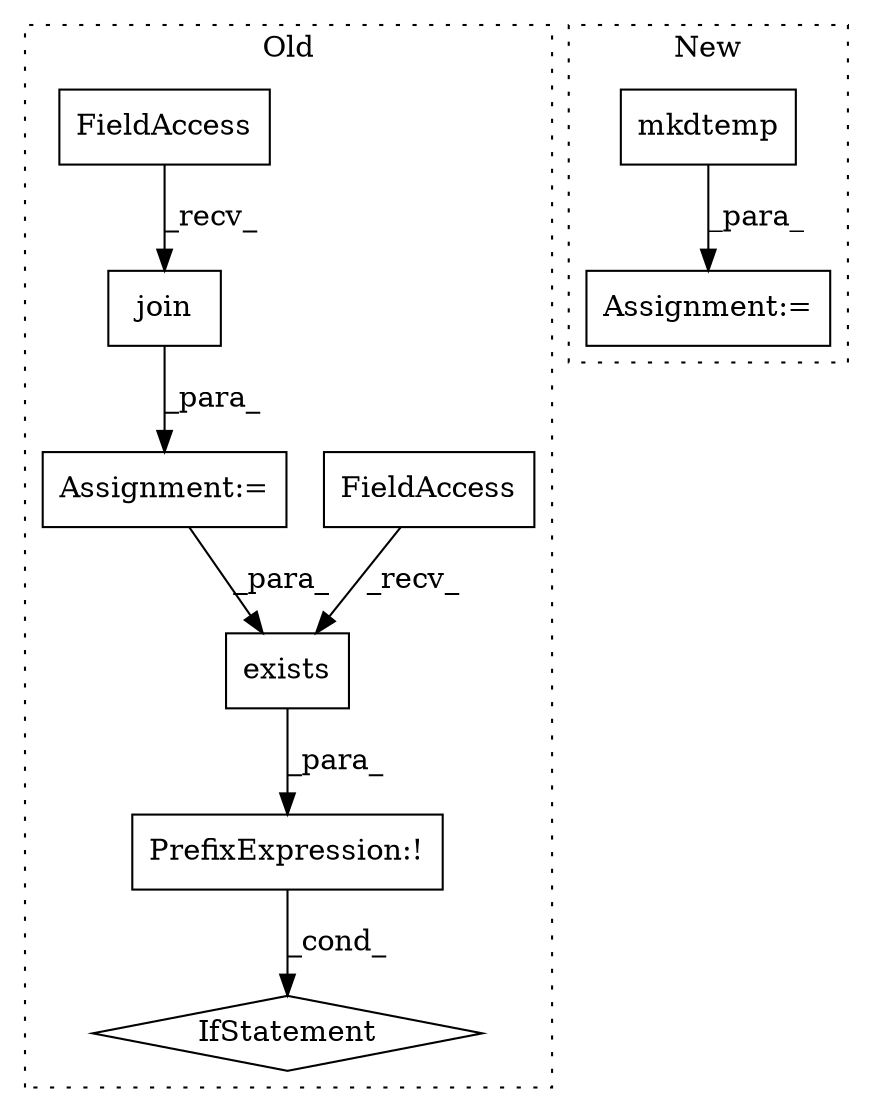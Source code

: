 digraph G {
subgraph cluster0 {
1 [label="exists" a="32" s="463,477" l="7,1" shape="box"];
3 [label="FieldAccess" a="22" s="455" l="7" shape="box"];
4 [label="IfStatement" a="25" s="450,478" l="4,2" shape="diamond"];
5 [label="join" a="32" s="247,273" l="5,1" shape="box"];
6 [label="FieldAccess" a="22" s="239" l="7" shape="box"];
7 [label="PrefixExpression:!" a="38" s="454" l="1" shape="box"];
9 [label="Assignment:=" a="7" s="238" l="1" shape="box"];
label = "Old";
style="dotted";
}
subgraph cluster1 {
2 [label="mkdtemp" a="32" s="330" l="9" shape="box"];
8 [label="Assignment:=" a="7" s="320" l="1" shape="box"];
label = "New";
style="dotted";
}
1 -> 7 [label="_para_"];
2 -> 8 [label="_para_"];
3 -> 1 [label="_recv_"];
5 -> 9 [label="_para_"];
6 -> 5 [label="_recv_"];
7 -> 4 [label="_cond_"];
9 -> 1 [label="_para_"];
}